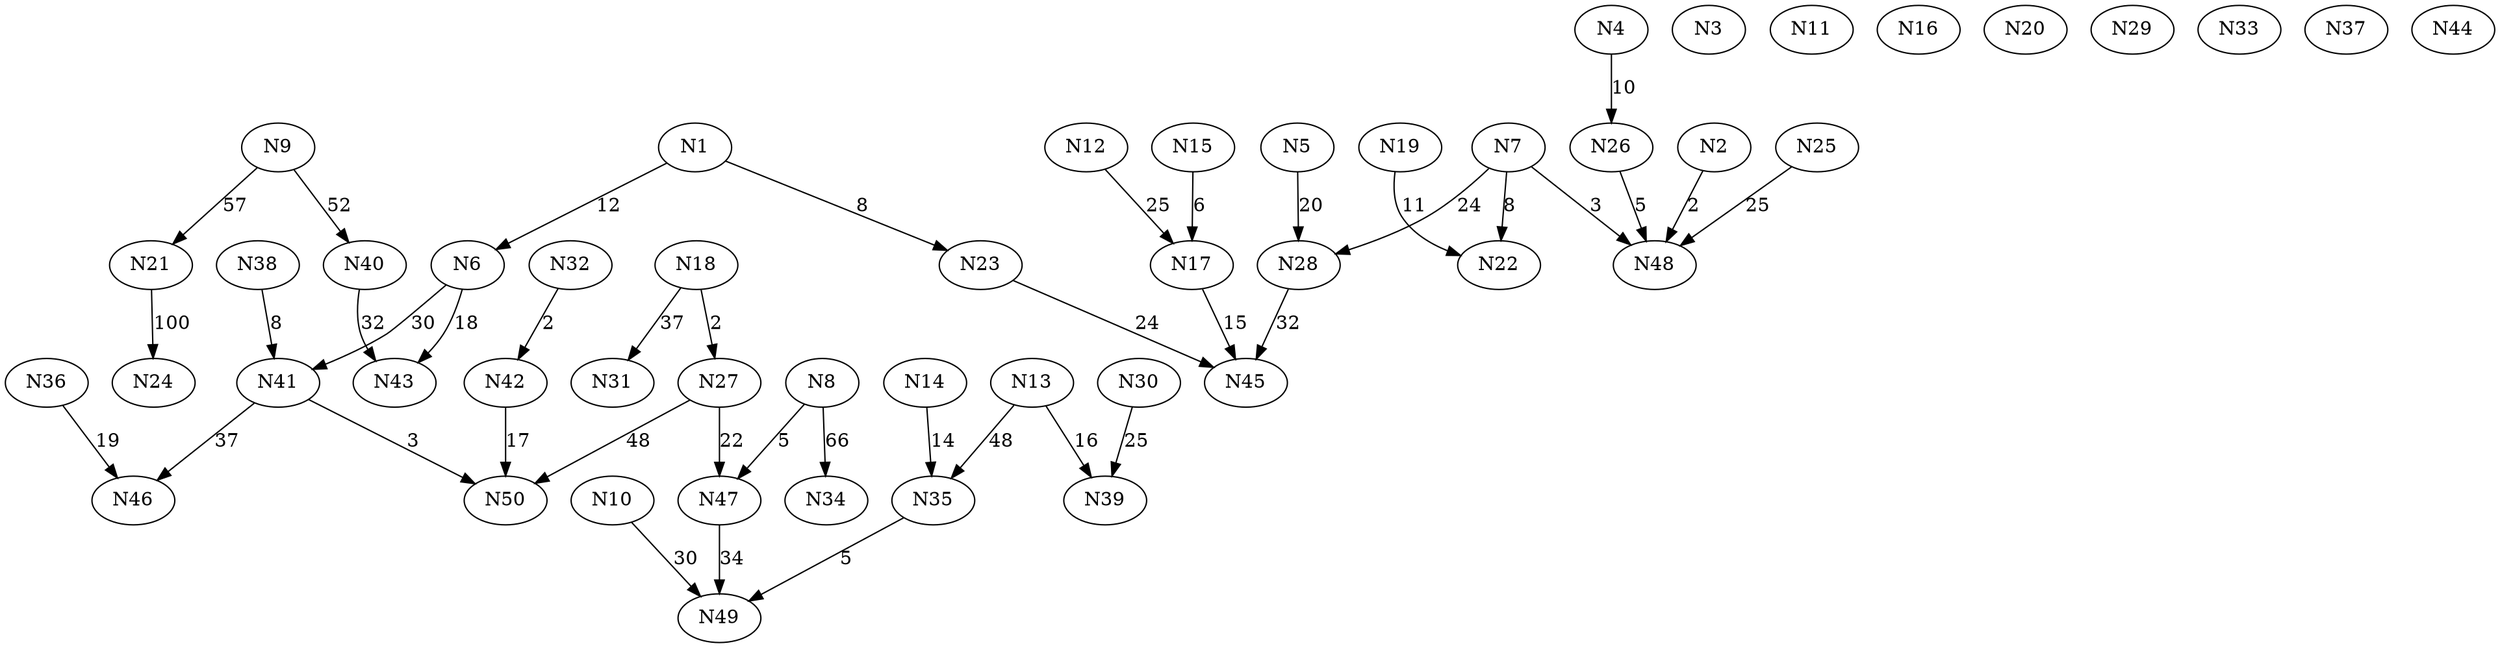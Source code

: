 digraph Grafo {
    1[label="N1"];
    2[label="N2"];
    3[label="N3"];
    4[label="N4"];
    5[label="N5"];
    6[label="N6"];
    7[label="N7"];
    8[label="N8"];
    9[label="N9"];
    10[label="N10"];
    11[label="N11"];
    12[label="N12"];
    13[label="N13"];
    14[label="N14"];
    15[label="N15"];
    16[label="N16"];
    17[label="N17"];
    18[label="N18"];
    19[label="N19"];
    20[label="N20"];
    21[label="N21"];
    22[label="N22"];
    23[label="N23"];
    24[label="N24"];
    25[label="N25"];
    26[label="N26"];
    27[label="N27"];
    28[label="N28"];
    29[label="N29"];
    30[label="N30"];
    31[label="N31"];
    32[label="N32"];
    33[label="N33"];
    34[label="N34"];
    35[label="N35"];
    36[label="N36"];
    37[label="N37"];
    38[label="N38"];
    39[label="N39"];
    40[label="N40"];
    41[label="N41"];
    42[label="N42"];
    43[label="N43"];
    44[label="N44"];
    45[label="N45"];
    46[label="N46"];
    47[label="N47"];
    48[label="N48"];
    49[label="N49"];
    50[label="N50"];
    1 -> 23[label="8"];
    1 -> 6[label="12"];
    6 -> 43[label="18"];
    23 -> 45[label="24"];
    17 -> 45[label="15"];
    15 -> 17[label="6"];
    12 -> 17[label="25"];
    6 -> 41[label="30"];
    41 -> 50[label="3"];
    38 -> 41[label="8"];
    42 -> 50[label="17"];
    32 -> 42[label="2"];
    28 -> 45[label="32"];
    5 -> 28[label="20"];
    7 -> 28[label="24"];
    7 -> 48[label="3"];
    2 -> 48[label="2"];
    26 -> 48[label="5"];
    7 -> 22[label="8"];
    4 -> 26[label="10"];
    19 -> 22[label="11"];
    25 -> 48[label="25"];
    40 -> 43[label="32"];
    41 -> 46[label="37"];
    36 -> 46[label="19"];
    27 -> 50[label="48"];
    18 -> 27[label="2"];
    27 -> 47[label="22"];
    8 -> 47[label="5"];
    47 -> 49[label="34"];
    35 -> 49[label="5"];
    14 -> 35[label="14"];
    10 -> 49[label="30"];
    18 -> 31[label="37"];
    13 -> 35[label="48"];
    13 -> 39[label="16"];
    30 -> 39[label="25"];
    9 -> 40[label="52"];
    9 -> 21[label="57"];
    8 -> 34[label="66"];
    21 -> 24[label="100"];
}
